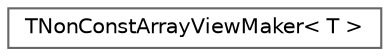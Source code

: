 digraph "Graphical Class Hierarchy"
{
 // INTERACTIVE_SVG=YES
 // LATEX_PDF_SIZE
  bgcolor="transparent";
  edge [fontname=Helvetica,fontsize=10,labelfontname=Helvetica,labelfontsize=10];
  node [fontname=Helvetica,fontsize=10,shape=box,height=0.2,width=0.4];
  rankdir="LR";
  Node0 [id="Node000000",label="TNonConstArrayViewMaker\< T \>",height=0.2,width=0.4,color="grey40", fillcolor="white", style="filled",URL="$da/ddd/structTNonConstArrayViewMaker.html",tooltip=" "];
}
